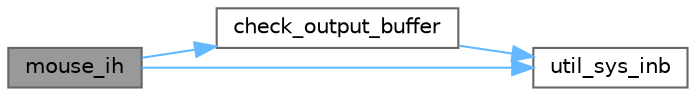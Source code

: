 digraph "mouse_ih"
{
 // LATEX_PDF_SIZE
  bgcolor="transparent";
  edge [fontname=Helvetica,fontsize=10,labelfontname=Helvetica,labelfontsize=10];
  node [fontname=Helvetica,fontsize=10,shape=box,height=0.2,width=0.4];
  rankdir="LR";
  Node1 [label="mouse_ih",height=0.2,width=0.4,color="gray40", fillcolor="grey60", style="filled", fontcolor="black",tooltip="Mouse's input handler."];
  Node1 -> Node2 [color="steelblue1",style="solid"];
  Node2 [label="check_output_buffer",height=0.2,width=0.4,color="grey40", fillcolor="white", style="filled",URL="$mouse_8c.html#a20d184ea01a7a04b946c79c19d5c4ca7",tooltip="This function checks the mouse output buffer."];
  Node2 -> Node3 [color="steelblue1",style="solid"];
  Node3 [label="util_sys_inb",height=0.2,width=0.4,color="grey40", fillcolor="white", style="filled",URL="$utils_8c.html#a79a031a8611f5b2d6afa4158e92b0fb4",tooltip=" "];
  Node1 -> Node3 [color="steelblue1",style="solid"];
}
